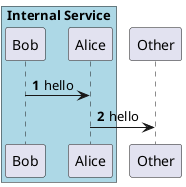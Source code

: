 @startuml
'https://plantuml.com/sequence-diagram

autonumber

box "Internal Service" #LightBlue
participant Bob
participant Alice
end box
participant Other
Bob->Alice:hello
Alice->Other:hello
@enduml